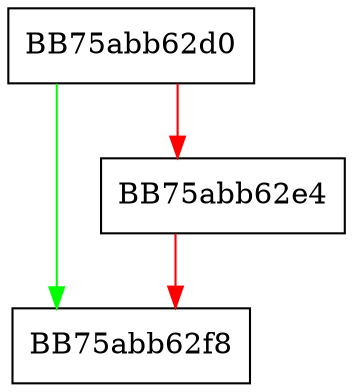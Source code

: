 digraph trustanchors_cleanup_module {
  node [shape="box"];
  graph [splines=ortho];
  BB75abb62d0 -> BB75abb62f8 [color="green"];
  BB75abb62d0 -> BB75abb62e4 [color="red"];
  BB75abb62e4 -> BB75abb62f8 [color="red"];
}